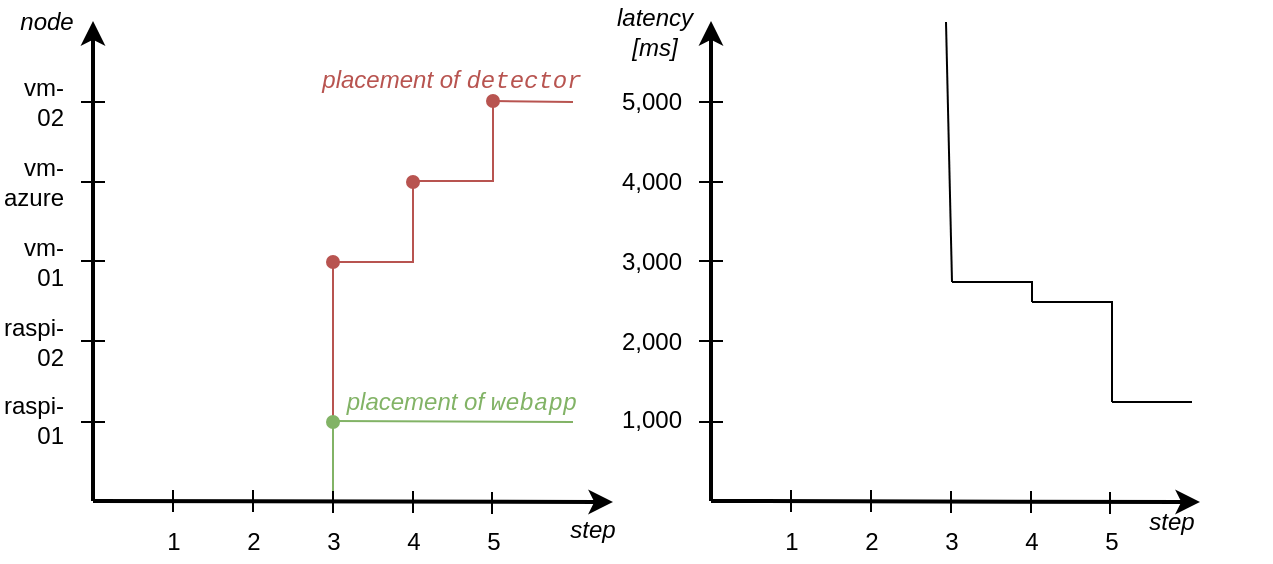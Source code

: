 <mxfile version="11.3.0" type="device" pages="1"><diagram id="962GDx_8SpJMeMZz7wJf" name="Page-1"><mxGraphModel dx="369" dy="334" grid="1" gridSize="10" guides="1" tooltips="1" connect="1" arrows="1" fold="1" page="1" pageScale="1" pageWidth="827" pageHeight="1169" math="0" shadow="0"><root><mxCell id="0"/><mxCell id="1" parent="0"/><mxCell id="MPhXkCs0Cm1w418eDwLz-83" value="" style="group" parent="1" vertex="1" connectable="0"><mxGeometry x="366" y="115" width="329.5" height="275" as="geometry"/></mxCell><mxCell id="MPhXkCs0Cm1w418eDwLz-69" value="" style="group" parent="MPhXkCs0Cm1w418eDwLz-83" vertex="1" connectable="0"><mxGeometry width="329.5" height="275" as="geometry"/></mxCell><mxCell id="MPhXkCs0Cm1w418eDwLz-35" value="" style="endArrow=classic;html=1;strokeWidth=2;" parent="MPhXkCs0Cm1w418eDwLz-69" edge="1"><mxGeometry width="50" height="50" relative="1" as="geometry"><mxPoint x="49.5" y="244.5" as="sourcePoint"/><mxPoint x="49.5" y="4.5" as="targetPoint"/></mxGeometry></mxCell><mxCell id="MPhXkCs0Cm1w418eDwLz-36" value="1,000" style="text;html=1;strokeColor=none;fillColor=none;align=right;verticalAlign=middle;whiteSpace=wrap;rounded=0;fontFamily=Helvetica;" parent="MPhXkCs0Cm1w418eDwLz-69" vertex="1"><mxGeometry x="6.5" y="194" width="30" height="20" as="geometry"/></mxCell><mxCell id="MPhXkCs0Cm1w418eDwLz-37" value="2,000" style="text;html=1;strokeColor=none;fillColor=none;align=right;verticalAlign=middle;whiteSpace=wrap;rounded=0;fontFamily=Helvetica;" parent="MPhXkCs0Cm1w418eDwLz-69" vertex="1"><mxGeometry x="6.5" y="155" width="30" height="20" as="geometry"/></mxCell><mxCell id="MPhXkCs0Cm1w418eDwLz-38" value="3,000" style="text;html=1;strokeColor=none;fillColor=none;align=right;verticalAlign=middle;whiteSpace=wrap;rounded=0;fontFamily=Helvetica;" parent="MPhXkCs0Cm1w418eDwLz-69" vertex="1"><mxGeometry x="6.5" y="115" width="30" height="20" as="geometry"/></mxCell><mxCell id="MPhXkCs0Cm1w418eDwLz-39" value="5,000" style="text;html=1;strokeColor=none;fillColor=none;align=right;verticalAlign=middle;whiteSpace=wrap;rounded=0;fontFamily=Helvetica;" parent="MPhXkCs0Cm1w418eDwLz-69" vertex="1"><mxGeometry x="6.5" y="35" width="30" height="20" as="geometry"/></mxCell><mxCell id="MPhXkCs0Cm1w418eDwLz-40" value="4,000" style="text;html=1;strokeColor=none;fillColor=none;align=right;verticalAlign=middle;whiteSpace=wrap;rounded=0;fontFamily=Helvetica;" parent="MPhXkCs0Cm1w418eDwLz-69" vertex="1"><mxGeometry x="6.5" y="75" width="30" height="20" as="geometry"/></mxCell><mxCell id="MPhXkCs0Cm1w418eDwLz-41" value="" style="endArrow=none;html=1;strokeWidth=1;fontFamily=Courier New;arcSize=20;" parent="MPhXkCs0Cm1w418eDwLz-69" edge="1"><mxGeometry width="50" height="50" relative="1" as="geometry"><mxPoint x="89.5" y="250" as="sourcePoint"/><mxPoint x="89.5" y="239" as="targetPoint"/></mxGeometry></mxCell><mxCell id="MPhXkCs0Cm1w418eDwLz-42" value="1" style="text;html=1;strokeColor=none;fillColor=none;align=center;verticalAlign=middle;whiteSpace=wrap;rounded=0;fontFamily=Helvetica;" parent="MPhXkCs0Cm1w418eDwLz-69" vertex="1"><mxGeometry x="79.5" y="255" width="20" height="20" as="geometry"/></mxCell><mxCell id="MPhXkCs0Cm1w418eDwLz-43" value="2" style="text;html=1;strokeColor=none;fillColor=none;align=center;verticalAlign=middle;whiteSpace=wrap;rounded=0;fontFamily=Helvetica;" parent="MPhXkCs0Cm1w418eDwLz-69" vertex="1"><mxGeometry x="119.5" y="255" width="20" height="20" as="geometry"/></mxCell><mxCell id="MPhXkCs0Cm1w418eDwLz-44" value="3" style="text;html=1;strokeColor=none;fillColor=none;align=center;verticalAlign=middle;whiteSpace=wrap;rounded=0;fontFamily=Helvetica;" parent="MPhXkCs0Cm1w418eDwLz-69" vertex="1"><mxGeometry x="159.5" y="255" width="20" height="20" as="geometry"/></mxCell><mxCell id="MPhXkCs0Cm1w418eDwLz-45" value="4" style="text;html=1;strokeColor=none;fillColor=none;align=center;verticalAlign=middle;whiteSpace=wrap;rounded=0;fontFamily=Helvetica;" parent="MPhXkCs0Cm1w418eDwLz-69" vertex="1"><mxGeometry x="199.5" y="255" width="20" height="20" as="geometry"/></mxCell><mxCell id="MPhXkCs0Cm1w418eDwLz-46" value="5" style="text;html=1;strokeColor=none;fillColor=none;align=center;verticalAlign=middle;whiteSpace=wrap;rounded=0;fontFamily=Helvetica;" parent="MPhXkCs0Cm1w418eDwLz-69" vertex="1"><mxGeometry x="239.5" y="255" width="20" height="20" as="geometry"/></mxCell><mxCell id="MPhXkCs0Cm1w418eDwLz-53" value="" style="endArrow=classic;html=1;strokeWidth=2;" parent="MPhXkCs0Cm1w418eDwLz-69" edge="1"><mxGeometry width="50" height="50" relative="1" as="geometry"><mxPoint x="49.5" y="244.5" as="sourcePoint"/><mxPoint x="294" y="245" as="targetPoint"/></mxGeometry></mxCell><mxCell id="MPhXkCs0Cm1w418eDwLz-54" value="latency [ms]" style="text;html=1;strokeColor=none;fillColor=none;align=center;verticalAlign=middle;whiteSpace=wrap;rounded=0;fontStyle=2" parent="MPhXkCs0Cm1w418eDwLz-69" vertex="1"><mxGeometry width="43" height="20" as="geometry"/></mxCell><mxCell id="MPhXkCs0Cm1w418eDwLz-57" value="step" style="text;html=1;strokeColor=none;fillColor=none;align=center;verticalAlign=middle;whiteSpace=wrap;rounded=0;fontStyle=2" parent="MPhXkCs0Cm1w418eDwLz-69" vertex="1"><mxGeometry x="265" y="245" width="30" height="20" as="geometry"/></mxCell><mxCell id="MPhXkCs0Cm1w418eDwLz-58" value="" style="endArrow=none;html=1;strokeWidth=1;fontFamily=Courier New;arcSize=20;" parent="MPhXkCs0Cm1w418eDwLz-69" edge="1"><mxGeometry width="50" height="50" relative="1" as="geometry"><mxPoint x="129.5" y="250" as="sourcePoint"/><mxPoint x="129.5" y="239" as="targetPoint"/></mxGeometry></mxCell><mxCell id="MPhXkCs0Cm1w418eDwLz-59" value="" style="endArrow=none;html=1;strokeWidth=1;fontFamily=Courier New;arcSize=20;" parent="MPhXkCs0Cm1w418eDwLz-69" edge="1"><mxGeometry width="50" height="50" relative="1" as="geometry"><mxPoint x="209.5" y="250.5" as="sourcePoint"/><mxPoint x="209.5" y="239.5" as="targetPoint"/></mxGeometry></mxCell><mxCell id="MPhXkCs0Cm1w418eDwLz-60" value="" style="endArrow=none;html=1;strokeWidth=1;fontFamily=Courier New;arcSize=20;" parent="MPhXkCs0Cm1w418eDwLz-69" edge="1"><mxGeometry width="50" height="50" relative="1" as="geometry"><mxPoint x="169.5" y="250.5" as="sourcePoint"/><mxPoint x="169.5" y="239.5" as="targetPoint"/></mxGeometry></mxCell><mxCell id="MPhXkCs0Cm1w418eDwLz-61" value="" style="endArrow=none;html=1;strokeWidth=1;fontFamily=Courier New;arcSize=20;" parent="MPhXkCs0Cm1w418eDwLz-69" edge="1"><mxGeometry width="50" height="50" relative="1" as="geometry"><mxPoint x="249" y="251" as="sourcePoint"/><mxPoint x="249" y="240" as="targetPoint"/></mxGeometry></mxCell><mxCell id="MPhXkCs0Cm1w418eDwLz-62" value="" style="endArrow=none;html=1;strokeWidth=1;fontFamily=Courier New;arcSize=20;" parent="MPhXkCs0Cm1w418eDwLz-69" edge="1"><mxGeometry width="50" height="50" relative="1" as="geometry"><mxPoint x="43.5" y="205" as="sourcePoint"/><mxPoint x="55.5" y="205" as="targetPoint"/></mxGeometry></mxCell><mxCell id="MPhXkCs0Cm1w418eDwLz-63" value="" style="endArrow=none;html=1;strokeWidth=1;fontFamily=Courier New;arcSize=20;" parent="MPhXkCs0Cm1w418eDwLz-69" edge="1"><mxGeometry width="50" height="50" relative="1" as="geometry"><mxPoint x="43.5" y="164.5" as="sourcePoint"/><mxPoint x="55.5" y="164.5" as="targetPoint"/></mxGeometry></mxCell><mxCell id="MPhXkCs0Cm1w418eDwLz-64" value="" style="endArrow=none;html=1;strokeWidth=1;fontFamily=Courier New;arcSize=20;" parent="MPhXkCs0Cm1w418eDwLz-69" edge="1"><mxGeometry width="50" height="50" relative="1" as="geometry"><mxPoint x="43.5" y="124.5" as="sourcePoint"/><mxPoint x="55.5" y="124.5" as="targetPoint"/></mxGeometry></mxCell><mxCell id="MPhXkCs0Cm1w418eDwLz-65" value="" style="endArrow=none;html=1;strokeWidth=1;fontFamily=Courier New;arcSize=20;" parent="MPhXkCs0Cm1w418eDwLz-69" edge="1"><mxGeometry width="50" height="50" relative="1" as="geometry"><mxPoint x="43.5" y="85" as="sourcePoint"/><mxPoint x="55.5" y="85" as="targetPoint"/></mxGeometry></mxCell><mxCell id="MPhXkCs0Cm1w418eDwLz-66" value="" style="endArrow=none;html=1;strokeWidth=1;fontFamily=Courier New;arcSize=20;" parent="MPhXkCs0Cm1w418eDwLz-69" edge="1"><mxGeometry width="50" height="50" relative="1" as="geometry"><mxPoint x="43.5" y="45" as="sourcePoint"/><mxPoint x="55.5" y="45" as="targetPoint"/></mxGeometry></mxCell><mxCell id="MPhXkCs0Cm1w418eDwLz-70" value="" style="endArrow=none;html=1;fontFamily=Helvetica;fontSize=10;fontColor=#82B366;" parent="MPhXkCs0Cm1w418eDwLz-69" edge="1"><mxGeometry width="50" height="50" relative="1" as="geometry"><mxPoint x="167" y="5" as="sourcePoint"/><mxPoint x="170" y="135" as="targetPoint"/></mxGeometry></mxCell><mxCell id="MPhXkCs0Cm1w418eDwLz-77" value="" style="endArrow=none;html=1;fontFamily=Helvetica;fontSize=10;fontColor=#82B366;rounded=0;" parent="MPhXkCs0Cm1w418eDwLz-69" edge="1"><mxGeometry width="50" height="50" relative="1" as="geometry"><mxPoint x="170" y="135" as="sourcePoint"/><mxPoint x="210" y="145" as="targetPoint"/><Array as="points"><mxPoint x="210" y="135"/></Array></mxGeometry></mxCell><mxCell id="MPhXkCs0Cm1w418eDwLz-78" value="" style="endArrow=none;html=1;fontFamily=Helvetica;fontSize=10;fontColor=#82B366;rounded=0;" parent="MPhXkCs0Cm1w418eDwLz-83" edge="1"><mxGeometry width="50" height="50" relative="1" as="geometry"><mxPoint x="250" y="195" as="sourcePoint"/><mxPoint x="210" y="145" as="targetPoint"/><Array as="points"><mxPoint x="250" y="145"/></Array></mxGeometry></mxCell><mxCell id="MPhXkCs0Cm1w418eDwLz-81" value="" style="endArrow=none;html=1;fontFamily=Helvetica;fontSize=10;fontColor=#82B366;rounded=0;" parent="MPhXkCs0Cm1w418eDwLz-83" edge="1"><mxGeometry width="50" height="50" relative="1" as="geometry"><mxPoint x="290" y="195" as="sourcePoint"/><mxPoint x="250" y="195" as="targetPoint"/><Array as="points"/></mxGeometry></mxCell><mxCell id="-aOPXFEy6uY6fHaMiTRr-1" value="" style="endArrow=classic;html=1;strokeWidth=2;" parent="1" edge="1"><mxGeometry width="50" height="50" relative="1" as="geometry"><mxPoint x="106.5" y="359.5" as="sourcePoint"/><mxPoint x="106.5" y="119.5" as="targetPoint"/></mxGeometry></mxCell><mxCell id="-aOPXFEy6uY6fHaMiTRr-2" value="raspi-01" style="text;html=1;strokeColor=none;fillColor=none;align=right;verticalAlign=middle;whiteSpace=wrap;rounded=0;fontFamily=Helvetica;fontSize=12;" parent="1" vertex="1"><mxGeometry x="60" y="309" width="34" height="20" as="geometry"/></mxCell><mxCell id="-aOPXFEy6uY6fHaMiTRr-3" value="raspi-02" style="text;html=1;strokeColor=none;fillColor=none;align=right;verticalAlign=middle;whiteSpace=wrap;rounded=0;fontFamily=Helvetica;fontSize=12;" parent="1" vertex="1"><mxGeometry x="60" y="270" width="34" height="20" as="geometry"/></mxCell><mxCell id="-aOPXFEy6uY6fHaMiTRr-4" value="vm-01" style="text;html=1;strokeColor=none;fillColor=none;align=right;verticalAlign=middle;whiteSpace=wrap;rounded=0;fontFamily=Helvetica;fontSize=12;" parent="1" vertex="1"><mxGeometry x="70" y="230" width="24" height="20" as="geometry"/></mxCell><mxCell id="-aOPXFEy6uY6fHaMiTRr-5" value="vm-02" style="text;html=1;strokeColor=none;fillColor=none;align=right;verticalAlign=middle;whiteSpace=wrap;rounded=0;fontFamily=Helvetica;fontSize=12;" parent="1" vertex="1"><mxGeometry x="70" y="150" width="24" height="20" as="geometry"/></mxCell><mxCell id="-aOPXFEy6uY6fHaMiTRr-6" value="vm-azure" style="text;html=1;strokeColor=none;fillColor=none;align=right;verticalAlign=middle;whiteSpace=wrap;rounded=0;fontFamily=Helvetica;fontSize=12;" parent="1" vertex="1"><mxGeometry x="60" y="190" width="34" height="20" as="geometry"/></mxCell><mxCell id="-aOPXFEy6uY6fHaMiTRr-9" value="" style="endArrow=none;html=1;strokeWidth=1;fontFamily=Courier New;arcSize=20;" parent="1" edge="1"><mxGeometry width="50" height="50" relative="1" as="geometry"><mxPoint x="146.5" y="365" as="sourcePoint"/><mxPoint x="146.5" y="354" as="targetPoint"/></mxGeometry></mxCell><mxCell id="-aOPXFEy6uY6fHaMiTRr-15" value="1" style="text;html=1;strokeColor=none;fillColor=none;align=center;verticalAlign=middle;whiteSpace=wrap;rounded=0;fontFamily=Helvetica;" parent="1" vertex="1"><mxGeometry x="136.5" y="370" width="20" height="20" as="geometry"/></mxCell><mxCell id="-aOPXFEy6uY6fHaMiTRr-16" value="2" style="text;html=1;strokeColor=none;fillColor=none;align=center;verticalAlign=middle;whiteSpace=wrap;rounded=0;fontFamily=Helvetica;" parent="1" vertex="1"><mxGeometry x="176.5" y="370" width="20" height="20" as="geometry"/></mxCell><mxCell id="-aOPXFEy6uY6fHaMiTRr-17" value="3" style="text;html=1;strokeColor=none;fillColor=none;align=center;verticalAlign=middle;whiteSpace=wrap;rounded=0;fontFamily=Helvetica;" parent="1" vertex="1"><mxGeometry x="216.5" y="370" width="20" height="20" as="geometry"/></mxCell><mxCell id="-aOPXFEy6uY6fHaMiTRr-18" value="4" style="text;html=1;strokeColor=none;fillColor=none;align=center;verticalAlign=middle;whiteSpace=wrap;rounded=0;fontFamily=Helvetica;" parent="1" vertex="1"><mxGeometry x="256.5" y="370" width="20" height="20" as="geometry"/></mxCell><mxCell id="-aOPXFEy6uY6fHaMiTRr-19" value="5" style="text;html=1;strokeColor=none;fillColor=none;align=center;verticalAlign=middle;whiteSpace=wrap;rounded=0;fontFamily=Helvetica;" parent="1" vertex="1"><mxGeometry x="296.5" y="370" width="20" height="20" as="geometry"/></mxCell><mxCell id="MPhXkCs0Cm1w418eDwLz-4" value="" style="endArrow=none;html=1;strokeWidth=1;fontFamily=Courier New;startArrow=oval;startFill=1;strokeColor=#b85450;fillColor=#f8cecc;rounded=0;" parent="1" edge="1"><mxGeometry width="50" height="50" relative="1" as="geometry"><mxPoint x="226.5" y="240" as="sourcePoint"/><mxPoint x="106.5" y="360" as="targetPoint"/><Array as="points"><mxPoint x="226.5" y="360"/></Array></mxGeometry></mxCell><mxCell id="MPhXkCs0Cm1w418eDwLz-5" value="" style="endArrow=none;html=1;strokeWidth=1;fontFamily=Courier New;startArrow=oval;startFill=1;strokeColor=#b85450;fillColor=#f8cecc;rounded=0;" parent="1" edge="1"><mxGeometry width="50" height="50" relative="1" as="geometry"><mxPoint x="266.5" y="200" as="sourcePoint"/><mxPoint x="226.5" y="240" as="targetPoint"/><Array as="points"><mxPoint x="266.5" y="240"/></Array></mxGeometry></mxCell><mxCell id="MPhXkCs0Cm1w418eDwLz-6" value="" style="endArrow=none;html=1;strokeWidth=1;fontFamily=Courier New;startArrow=oval;startFill=1;strokeColor=#b85450;fillColor=#f8cecc;rounded=0;" parent="1" edge="1"><mxGeometry width="50" height="50" relative="1" as="geometry"><mxPoint x="306.5" y="159.5" as="sourcePoint"/><mxPoint x="266.5" y="199.5" as="targetPoint"/><Array as="points"><mxPoint x="306.5" y="199.5"/></Array></mxGeometry></mxCell><mxCell id="MPhXkCs0Cm1w418eDwLz-7" value="" style="endArrow=none;html=1;strokeWidth=1;fontFamily=Courier New;startArrow=none;startFill=0;strokeColor=#b85450;fillColor=#f8cecc;rounded=0;" parent="1" edge="1"><mxGeometry width="50" height="50" relative="1" as="geometry"><mxPoint x="346.5" y="160" as="sourcePoint"/><mxPoint x="306.5" y="159.5" as="targetPoint"/><Array as="points"/></mxGeometry></mxCell><mxCell id="MPhXkCs0Cm1w418eDwLz-8" value="" style="endArrow=none;html=1;strokeWidth=1;fontFamily=Courier New;startArrow=oval;startFill=1;strokeColor=#82b366;fillColor=#d5e8d4;rounded=0;" parent="1" edge="1"><mxGeometry width="50" height="50" relative="1" as="geometry"><mxPoint x="226.5" y="320" as="sourcePoint"/><mxPoint x="106.5" y="359.5" as="targetPoint"/><Array as="points"><mxPoint x="226.5" y="359.5"/></Array></mxGeometry></mxCell><mxCell id="MPhXkCs0Cm1w418eDwLz-9" value="" style="endArrow=none;html=1;strokeWidth=1;fontFamily=Courier New;startArrow=none;startFill=0;strokeColor=#82b366;fillColor=#d5e8d4;rounded=0;" parent="1" edge="1"><mxGeometry width="50" height="50" relative="1" as="geometry"><mxPoint x="346.5" y="320" as="sourcePoint"/><mxPoint x="226.5" y="319.5" as="targetPoint"/><Array as="points"/></mxGeometry></mxCell><mxCell id="-aOPXFEy6uY6fHaMiTRr-7" value="" style="endArrow=classic;html=1;strokeWidth=2;" parent="1" edge="1"><mxGeometry width="50" height="50" relative="1" as="geometry"><mxPoint x="106.5" y="359.5" as="sourcePoint"/><mxPoint x="366.5" y="360" as="targetPoint"/></mxGeometry></mxCell><mxCell id="MPhXkCs0Cm1w418eDwLz-12" value="node" style="text;html=1;strokeColor=none;fillColor=none;align=center;verticalAlign=middle;whiteSpace=wrap;rounded=0;fontStyle=2" parent="1" vertex="1"><mxGeometry x="66.5" y="109.5" width="33" height="20" as="geometry"/></mxCell><mxCell id="MPhXkCs0Cm1w418eDwLz-13" value="placement of &lt;font face=&quot;Courier New&quot; style=&quot;font-size: 12px;&quot;&gt;detector&lt;/font&gt;" style="text;html=1;strokeColor=none;fillColor=none;align=center;verticalAlign=middle;whiteSpace=wrap;rounded=0;fontColor=#B85450;fontStyle=2;fontSize=12;" parent="1" vertex="1"><mxGeometry x="220" y="139" width="132" height="20" as="geometry"/></mxCell><mxCell id="MPhXkCs0Cm1w418eDwLz-14" value="placement of &lt;font face=&quot;Courier New&quot; style=&quot;font-size: 12px;&quot;&gt;webapp&lt;/font&gt;" style="text;html=1;strokeColor=none;fillColor=none;align=center;verticalAlign=middle;whiteSpace=wrap;rounded=0;fontColor=#82B366;fontStyle=2;fontSize=12;" parent="1" vertex="1"><mxGeometry x="230" y="300" width="122" height="20" as="geometry"/></mxCell><mxCell id="MPhXkCs0Cm1w418eDwLz-17" value="step" style="text;html=1;strokeColor=none;fillColor=none;align=center;verticalAlign=middle;whiteSpace=wrap;rounded=0;fontStyle=2" parent="1" vertex="1"><mxGeometry x="342" y="364" width="29" height="20" as="geometry"/></mxCell><mxCell id="MPhXkCs0Cm1w418eDwLz-26" value="" style="endArrow=none;html=1;strokeWidth=1;fontFamily=Courier New;arcSize=20;" parent="1" edge="1"><mxGeometry width="50" height="50" relative="1" as="geometry"><mxPoint x="186.5" y="365" as="sourcePoint"/><mxPoint x="186.5" y="354" as="targetPoint"/></mxGeometry></mxCell><mxCell id="MPhXkCs0Cm1w418eDwLz-27" value="" style="endArrow=none;html=1;strokeWidth=1;fontFamily=Courier New;arcSize=20;" parent="1" edge="1"><mxGeometry width="50" height="50" relative="1" as="geometry"><mxPoint x="266.5" y="365.5" as="sourcePoint"/><mxPoint x="266.5" y="354.5" as="targetPoint"/></mxGeometry></mxCell><mxCell id="MPhXkCs0Cm1w418eDwLz-28" value="" style="endArrow=none;html=1;strokeWidth=1;fontFamily=Courier New;arcSize=20;" parent="1" edge="1"><mxGeometry width="50" height="50" relative="1" as="geometry"><mxPoint x="226.5" y="365.5" as="sourcePoint"/><mxPoint x="226.5" y="354.5" as="targetPoint"/></mxGeometry></mxCell><mxCell id="MPhXkCs0Cm1w418eDwLz-29" value="" style="endArrow=none;html=1;strokeWidth=1;fontFamily=Courier New;arcSize=20;" parent="1" edge="1"><mxGeometry width="50" height="50" relative="1" as="geometry"><mxPoint x="306" y="366" as="sourcePoint"/><mxPoint x="306" y="355" as="targetPoint"/></mxGeometry></mxCell><mxCell id="MPhXkCs0Cm1w418eDwLz-30" value="" style="endArrow=none;html=1;strokeWidth=1;fontFamily=Courier New;arcSize=20;" parent="1" edge="1"><mxGeometry width="50" height="50" relative="1" as="geometry"><mxPoint x="100.5" y="320" as="sourcePoint"/><mxPoint x="112.5" y="320" as="targetPoint"/></mxGeometry></mxCell><mxCell id="MPhXkCs0Cm1w418eDwLz-31" value="" style="endArrow=none;html=1;strokeWidth=1;fontFamily=Courier New;arcSize=20;" parent="1" edge="1"><mxGeometry width="50" height="50" relative="1" as="geometry"><mxPoint x="100.5" y="279.5" as="sourcePoint"/><mxPoint x="112.5" y="279.5" as="targetPoint"/></mxGeometry></mxCell><mxCell id="MPhXkCs0Cm1w418eDwLz-32" value="" style="endArrow=none;html=1;strokeWidth=1;fontFamily=Courier New;arcSize=20;" parent="1" edge="1"><mxGeometry width="50" height="50" relative="1" as="geometry"><mxPoint x="100.5" y="239.5" as="sourcePoint"/><mxPoint x="112.5" y="239.5" as="targetPoint"/></mxGeometry></mxCell><mxCell id="MPhXkCs0Cm1w418eDwLz-33" value="" style="endArrow=none;html=1;strokeWidth=1;fontFamily=Courier New;arcSize=20;" parent="1" edge="1"><mxGeometry width="50" height="50" relative="1" as="geometry"><mxPoint x="100.5" y="200" as="sourcePoint"/><mxPoint x="112.5" y="200" as="targetPoint"/></mxGeometry></mxCell><mxCell id="MPhXkCs0Cm1w418eDwLz-34" value="" style="endArrow=none;html=1;strokeWidth=1;fontFamily=Courier New;arcSize=20;" parent="1" edge="1"><mxGeometry width="50" height="50" relative="1" as="geometry"><mxPoint x="100.5" y="160" as="sourcePoint"/><mxPoint x="112.5" y="160" as="targetPoint"/></mxGeometry></mxCell></root></mxGraphModel></diagram></mxfile>